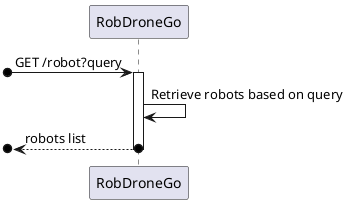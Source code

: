 @startuml SD Lv1

participant "RobDroneGo" as system

[o-> system : GET /robot?query
activate system

system -> system : Retrieve robots based on query
[o<--o system : robots list

deactivate system

@enduml
